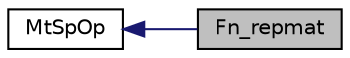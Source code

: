 digraph "Fn_repmat"
{
  edge [fontname="Helvetica",fontsize="10",labelfontname="Helvetica",labelfontsize="10"];
  node [fontname="Helvetica",fontsize="10",shape=record];
  rankdir=LR;
  Node1 [label="MtSpOp",height=0.2,width=0.4,color="black", fillcolor="white", style="filled",URL="$group__mt_sp_op.html"];
  Node0 [label="Fn_repmat",height=0.2,width=0.4,color="black", fillcolor="grey75", style="filled" fontcolor="black"];
  Node1->Node0 [shape=plaintext, color="midnightblue", dir="back", style="solid"];
}
